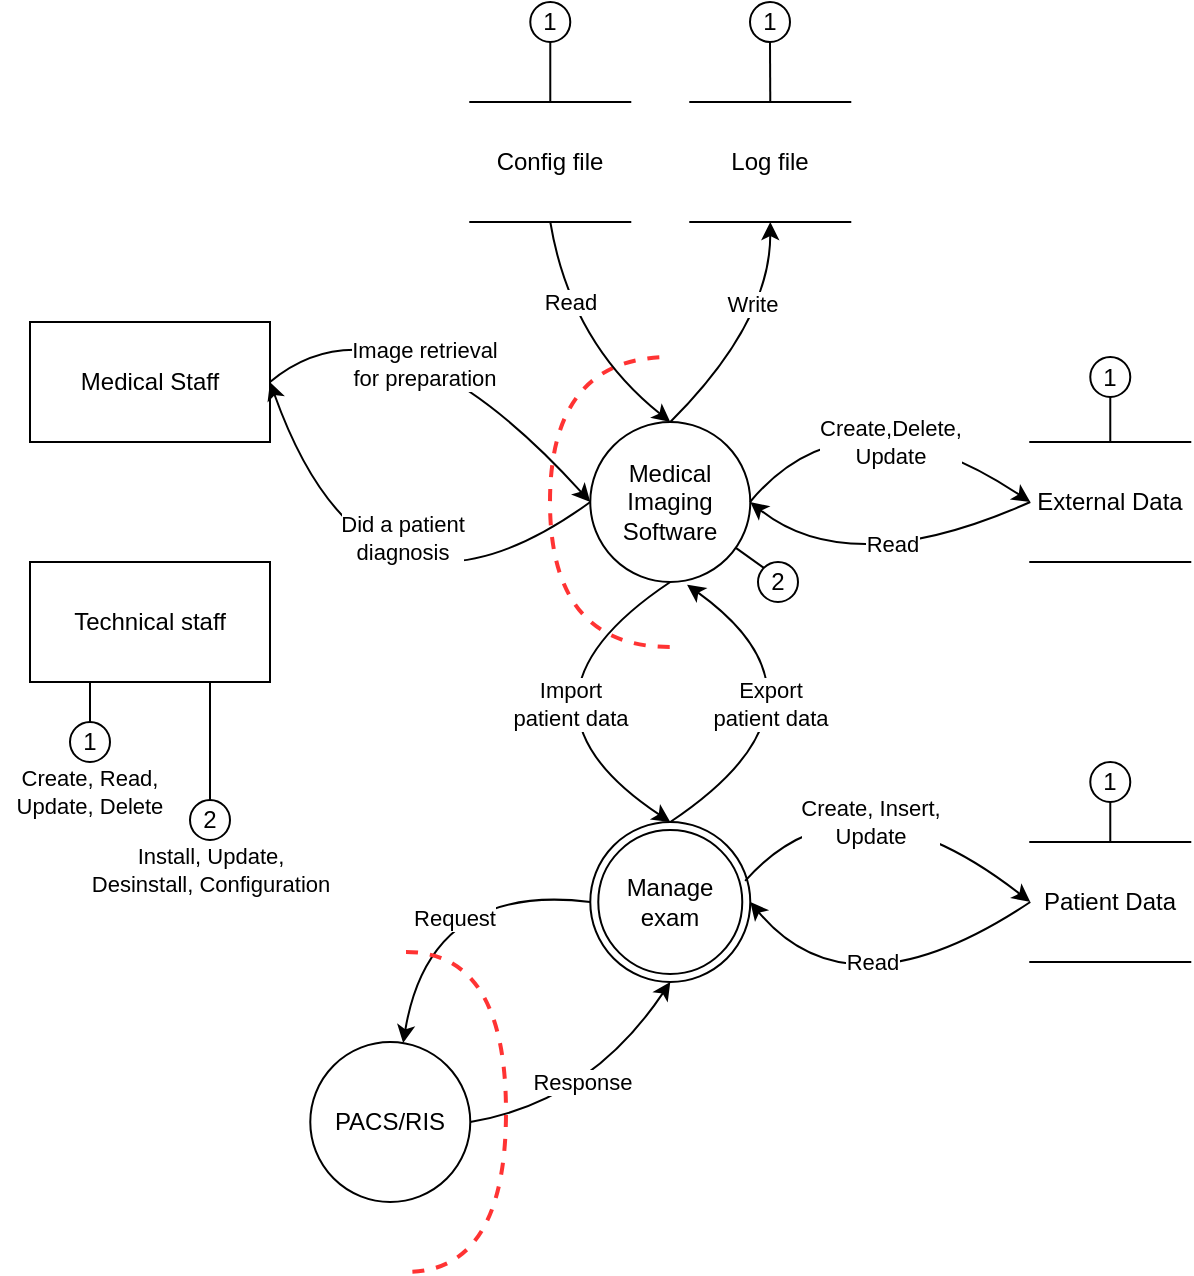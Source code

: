 <mxfile version="16.2.2" type="device"><diagram id="x6ynfH4CNPTltOHREasq" name="Page-1"><mxGraphModel dx="1038" dy="631" grid="1" gridSize="10" guides="1" tooltips="1" connect="1" arrows="1" fold="1" page="1" pageScale="1" pageWidth="827" pageHeight="1169" math="0" shadow="0"><root><mxCell id="0"/><mxCell id="1" parent="0"/><mxCell id="pcxA-BG9Yg7rrHiuBLC9-1" value="Medical Staff" style="rounded=0;whiteSpace=wrap;html=1;" vertex="1" parent="1"><mxGeometry x="132" y="190" width="120" height="60" as="geometry"/></mxCell><mxCell id="pcxA-BG9Yg7rrHiuBLC9-2" value="Technical staff" style="rounded=0;whiteSpace=wrap;html=1;" vertex="1" parent="1"><mxGeometry x="132" y="310" width="120" height="60" as="geometry"/></mxCell><mxCell id="pcxA-BG9Yg7rrHiuBLC9-4" value="Medical&lt;br&gt;Imaging&lt;br&gt;Software" style="ellipse;whiteSpace=wrap;html=1;aspect=fixed;" vertex="1" parent="1"><mxGeometry x="412.14" y="240" width="80" height="80" as="geometry"/></mxCell><mxCell id="pcxA-BG9Yg7rrHiuBLC9-6" value="Manage&lt;br&gt;exam" style="ellipse;shape=doubleEllipse;whiteSpace=wrap;html=1;aspect=fixed;" vertex="1" parent="1"><mxGeometry x="412.14" y="440" width="80" height="80" as="geometry"/></mxCell><mxCell id="pcxA-BG9Yg7rrHiuBLC9-8" value="Patient Data" style="shape=partialRectangle;whiteSpace=wrap;html=1;left=0;right=0;fillColor=none;" vertex="1" parent="1"><mxGeometry x="632.14" y="450" width="80" height="60" as="geometry"/></mxCell><mxCell id="pcxA-BG9Yg7rrHiuBLC9-11" value="" style="endArrow=classic;html=1;fontColor=#FF3333;rounded=0;curved=1;exitX=0;exitY=0.5;exitDx=0;exitDy=0;entryX=1;entryY=0.5;entryDx=0;entryDy=0;" edge="1" parent="1" source="pcxA-BG9Yg7rrHiuBLC9-4" target="pcxA-BG9Yg7rrHiuBLC9-1"><mxGeometry width="50" height="50" relative="1" as="geometry"><mxPoint x="392" y="370" as="sourcePoint"/><mxPoint x="442" y="320" as="targetPoint"/><Array as="points"><mxPoint x="302" y="360"/></Array></mxGeometry></mxCell><mxCell id="pcxA-BG9Yg7rrHiuBLC9-12" value="Did a patient &lt;br&gt;diagnosis" style="edgeLabel;html=1;align=center;verticalAlign=middle;resizable=0;points=[];" vertex="1" connectable="0" parent="pcxA-BG9Yg7rrHiuBLC9-11"><mxGeometry x="0.206" y="-14" relative="1" as="geometry"><mxPoint x="14" y="-24" as="offset"/></mxGeometry></mxCell><mxCell id="pcxA-BG9Yg7rrHiuBLC9-13" value="" style="endArrow=none;html=1;fontColor=#FF3333;rounded=0;curved=1;entryX=1;entryY=0.5;entryDx=0;entryDy=0;exitX=0;exitY=0.5;exitDx=0;exitDy=0;startArrow=classic;startFill=1;endFill=0;" edge="1" parent="1" source="pcxA-BG9Yg7rrHiuBLC9-4" target="pcxA-BG9Yg7rrHiuBLC9-1"><mxGeometry width="50" height="50" relative="1" as="geometry"><mxPoint x="392" y="350" as="sourcePoint"/><mxPoint x="442" y="300" as="targetPoint"/><Array as="points"><mxPoint x="312" y="170"/></Array></mxGeometry></mxCell><mxCell id="pcxA-BG9Yg7rrHiuBLC9-14" value="Image retrieval&lt;br&gt;for preparation" style="edgeLabel;html=1;align=center;verticalAlign=middle;resizable=0;points=[];" vertex="1" connectable="0" parent="pcxA-BG9Yg7rrHiuBLC9-13"><mxGeometry x="0.354" y="16" relative="1" as="geometry"><mxPoint x="10" y="25" as="offset"/></mxGeometry></mxCell><mxCell id="pcxA-BG9Yg7rrHiuBLC9-15" value="" style="shape=requiredInterface;html=1;verticalLabelPosition=bottom;dashed=1;strokeColor=#FF3333;strokeWidth=2;fillColor=none;fontColor=#FF3333;align=left;direction=west;" vertex="1" parent="1"><mxGeometry x="392" y="207.5" width="59.86" height="145" as="geometry"/></mxCell><mxCell id="pcxA-BG9Yg7rrHiuBLC9-16" value="" style="endArrow=classic;html=1;fontColor=#FF3333;rounded=0;curved=1;exitX=0.5;exitY=0;exitDx=0;exitDy=0;entryX=0.605;entryY=1.017;entryDx=0;entryDy=0;entryPerimeter=0;" edge="1" parent="1" source="pcxA-BG9Yg7rrHiuBLC9-6" target="pcxA-BG9Yg7rrHiuBLC9-4"><mxGeometry width="50" height="50" relative="1" as="geometry"><mxPoint x="482.14" y="410" as="sourcePoint"/><mxPoint x="532.14" y="360" as="targetPoint"/><Array as="points"><mxPoint x="542" y="380"/></Array></mxGeometry></mxCell><mxCell id="pcxA-BG9Yg7rrHiuBLC9-41" value="Export &lt;br&gt;patient data" style="edgeLabel;html=1;align=center;verticalAlign=middle;resizable=0;points=[];" vertex="1" connectable="0" parent="pcxA-BG9Yg7rrHiuBLC9-16"><mxGeometry x="0.178" y="12" relative="1" as="geometry"><mxPoint x="-21" as="offset"/></mxGeometry></mxCell><mxCell id="pcxA-BG9Yg7rrHiuBLC9-17" value="" style="endArrow=classic;html=1;fontColor=#FF3333;rounded=0;curved=1;entryX=0;entryY=0.5;entryDx=0;entryDy=0;exitX=0.968;exitY=0.368;exitDx=0;exitDy=0;exitPerimeter=0;" edge="1" parent="1" source="pcxA-BG9Yg7rrHiuBLC9-6" target="pcxA-BG9Yg7rrHiuBLC9-8"><mxGeometry width="50" height="50" relative="1" as="geometry"><mxPoint x="492.14" y="480" as="sourcePoint"/><mxPoint x="532.14" y="530" as="targetPoint"/><Array as="points"><mxPoint x="542.14" y="410"/></Array></mxGeometry></mxCell><mxCell id="pcxA-BG9Yg7rrHiuBLC9-18" value="Create, Insert, &lt;br&gt;Update" style="edgeLabel;html=1;align=center;verticalAlign=middle;resizable=0;points=[];" vertex="1" connectable="0" parent="pcxA-BG9Yg7rrHiuBLC9-17"><mxGeometry x="0.175" y="-19" relative="1" as="geometry"><mxPoint x="-6" y="-6" as="offset"/></mxGeometry></mxCell><mxCell id="pcxA-BG9Yg7rrHiuBLC9-20" value="" style="endArrow=classic;html=1;fontColor=#FF3333;rounded=0;curved=1;exitX=0;exitY=0.5;exitDx=0;exitDy=0;entryX=1;entryY=0.5;entryDx=0;entryDy=0;" edge="1" parent="1" source="pcxA-BG9Yg7rrHiuBLC9-8" target="pcxA-BG9Yg7rrHiuBLC9-6"><mxGeometry width="50" height="50" relative="1" as="geometry"><mxPoint x="482.14" y="610" as="sourcePoint"/><mxPoint x="492.14" y="480" as="targetPoint"/><Array as="points"><mxPoint x="542.14" y="540"/></Array></mxGeometry></mxCell><mxCell id="pcxA-BG9Yg7rrHiuBLC9-21" value="Read" style="edgeLabel;html=1;align=center;verticalAlign=middle;resizable=0;points=[];" vertex="1" connectable="0" parent="pcxA-BG9Yg7rrHiuBLC9-20"><mxGeometry x="-0.322" y="-17" relative="1" as="geometry"><mxPoint x="-18" y="9" as="offset"/></mxGeometry></mxCell><mxCell id="pcxA-BG9Yg7rrHiuBLC9-22" value="Config file" style="shape=partialRectangle;whiteSpace=wrap;html=1;left=0;right=0;fillColor=none;" vertex="1" parent="1"><mxGeometry x="352.14" y="80" width="80" height="60" as="geometry"/></mxCell><mxCell id="pcxA-BG9Yg7rrHiuBLC9-23" value="Log file" style="shape=partialRectangle;whiteSpace=wrap;html=1;left=0;right=0;fillColor=none;" vertex="1" parent="1"><mxGeometry x="462.14" y="80" width="80" height="60" as="geometry"/></mxCell><mxCell id="pcxA-BG9Yg7rrHiuBLC9-24" value="" style="endArrow=classic;html=1;fontColor=#FF3333;rounded=0;curved=1;entryX=0.5;entryY=1;entryDx=0;entryDy=0;exitX=0.5;exitY=0;exitDx=0;exitDy=0;" edge="1" parent="1" source="pcxA-BG9Yg7rrHiuBLC9-4" target="pcxA-BG9Yg7rrHiuBLC9-23"><mxGeometry width="50" height="50" relative="1" as="geometry"><mxPoint x="482.14" y="380" as="sourcePoint"/><mxPoint x="532.14" y="330" as="targetPoint"/><Array as="points"><mxPoint x="502.14" y="190"/></Array></mxGeometry></mxCell><mxCell id="pcxA-BG9Yg7rrHiuBLC9-26" value="Write" style="edgeLabel;html=1;align=center;verticalAlign=middle;resizable=0;points=[];" vertex="1" connectable="0" parent="pcxA-BG9Yg7rrHiuBLC9-24"><mxGeometry x="0.026" y="8" relative="1" as="geometry"><mxPoint x="2" y="-10" as="offset"/></mxGeometry></mxCell><mxCell id="pcxA-BG9Yg7rrHiuBLC9-25" value="" style="endArrow=classic;html=1;fontColor=#FF3333;rounded=0;curved=1;entryX=0.5;entryY=0;entryDx=0;entryDy=0;exitX=0.5;exitY=1;exitDx=0;exitDy=0;" edge="1" parent="1" source="pcxA-BG9Yg7rrHiuBLC9-22" target="pcxA-BG9Yg7rrHiuBLC9-4"><mxGeometry width="50" height="50" relative="1" as="geometry"><mxPoint x="442.14" y="170" as="sourcePoint"/><mxPoint x="532.14" y="330" as="targetPoint"/><Array as="points"><mxPoint x="402.14" y="200"/></Array></mxGeometry></mxCell><mxCell id="pcxA-BG9Yg7rrHiuBLC9-27" value="Read" style="edgeLabel;html=1;align=center;verticalAlign=middle;resizable=0;points=[];" vertex="1" connectable="0" parent="pcxA-BG9Yg7rrHiuBLC9-25"><mxGeometry x="-0.051" y="-8" relative="1" as="geometry"><mxPoint x="8" y="-20" as="offset"/></mxGeometry></mxCell><mxCell id="pcxA-BG9Yg7rrHiuBLC9-28" value="" style="endArrow=classic;html=1;fontColor=#FF3333;rounded=0;curved=1;exitX=0.5;exitY=1;exitDx=0;exitDy=0;entryX=0.5;entryY=0;entryDx=0;entryDy=0;" edge="1" parent="1" source="pcxA-BG9Yg7rrHiuBLC9-4" target="pcxA-BG9Yg7rrHiuBLC9-6"><mxGeometry width="50" height="50" relative="1" as="geometry"><mxPoint x="482.14" y="370" as="sourcePoint"/><mxPoint x="532.14" y="320" as="targetPoint"/><Array as="points"><mxPoint x="362" y="380"/></Array></mxGeometry></mxCell><mxCell id="pcxA-BG9Yg7rrHiuBLC9-40" value="Import &lt;br&gt;patient data" style="edgeLabel;html=1;align=center;verticalAlign=middle;resizable=0;points=[];" vertex="1" connectable="0" parent="pcxA-BG9Yg7rrHiuBLC9-28"><mxGeometry x="-0.194" y="15" relative="1" as="geometry"><mxPoint x="14" as="offset"/></mxGeometry></mxCell><mxCell id="pcxA-BG9Yg7rrHiuBLC9-29" value="External Data" style="shape=partialRectangle;whiteSpace=wrap;html=1;left=0;right=0;fillColor=none;" vertex="1" parent="1"><mxGeometry x="632.14" y="250" width="80" height="60" as="geometry"/></mxCell><mxCell id="pcxA-BG9Yg7rrHiuBLC9-30" value="" style="endArrow=classic;html=1;fontColor=#FF3333;rounded=0;curved=1;entryX=0;entryY=0.5;entryDx=0;entryDy=0;" edge="1" parent="1" target="pcxA-BG9Yg7rrHiuBLC9-29"><mxGeometry width="50" height="50" relative="1" as="geometry"><mxPoint x="492" y="280" as="sourcePoint"/><mxPoint x="532" y="110" as="targetPoint"/><Array as="points"><mxPoint x="542" y="220"/></Array></mxGeometry></mxCell><mxCell id="pcxA-BG9Yg7rrHiuBLC9-33" value="Create,Delete,&lt;br&gt;Update" style="edgeLabel;html=1;align=center;verticalAlign=middle;resizable=0;points=[];" vertex="1" connectable="0" parent="pcxA-BG9Yg7rrHiuBLC9-30"><mxGeometry x="0.094" y="-15" relative="1" as="geometry"><mxPoint x="8" y="4" as="offset"/></mxGeometry></mxCell><mxCell id="pcxA-BG9Yg7rrHiuBLC9-31" value="" style="endArrow=classic;html=1;fontColor=#FF3333;rounded=0;curved=1;exitX=0;exitY=0.5;exitDx=0;exitDy=0;entryX=1;entryY=0.5;entryDx=0;entryDy=0;" edge="1" parent="1" source="pcxA-BG9Yg7rrHiuBLC9-29" target="pcxA-BG9Yg7rrHiuBLC9-4"><mxGeometry width="50" height="50" relative="1" as="geometry"><mxPoint x="632.28" y="290" as="sourcePoint"/><mxPoint x="492.14" y="290" as="targetPoint"/><Array as="points"><mxPoint x="542.14" y="320"/></Array></mxGeometry></mxCell><mxCell id="pcxA-BG9Yg7rrHiuBLC9-32" value="Read" style="edgeLabel;html=1;align=center;verticalAlign=middle;resizable=0;points=[];" vertex="1" connectable="0" parent="pcxA-BG9Yg7rrHiuBLC9-31"><mxGeometry x="0.006" y="-13" relative="1" as="geometry"><mxPoint x="10" as="offset"/></mxGeometry></mxCell><mxCell id="pcxA-BG9Yg7rrHiuBLC9-34" value="PACS/RIS" style="ellipse;whiteSpace=wrap;html=1;aspect=fixed;" vertex="1" parent="1"><mxGeometry x="272.14" y="550" width="80" height="80" as="geometry"/></mxCell><mxCell id="pcxA-BG9Yg7rrHiuBLC9-35" value="" style="endArrow=classic;html=1;fontColor=#FF3333;rounded=0;curved=1;exitX=0;exitY=0.5;exitDx=0;exitDy=0;" edge="1" parent="1" source="pcxA-BG9Yg7rrHiuBLC9-6" target="pcxA-BG9Yg7rrHiuBLC9-34"><mxGeometry width="50" height="50" relative="1" as="geometry"><mxPoint x="432" y="370" as="sourcePoint"/><mxPoint x="482" y="320" as="targetPoint"/><Array as="points"><mxPoint x="332" y="470"/></Array></mxGeometry></mxCell><mxCell id="pcxA-BG9Yg7rrHiuBLC9-37" value="Request" style="edgeLabel;html=1;align=center;verticalAlign=middle;resizable=0;points=[];" vertex="1" connectable="0" parent="pcxA-BG9Yg7rrHiuBLC9-35"><mxGeometry x="-0.18" y="16" relative="1" as="geometry"><mxPoint as="offset"/></mxGeometry></mxCell><mxCell id="pcxA-BG9Yg7rrHiuBLC9-36" value="" style="endArrow=classic;html=1;fontColor=#FF3333;rounded=0;curved=1;exitX=1;exitY=0.5;exitDx=0;exitDy=0;entryX=0.5;entryY=1;entryDx=0;entryDy=0;" edge="1" parent="1" source="pcxA-BG9Yg7rrHiuBLC9-34" target="pcxA-BG9Yg7rrHiuBLC9-6"><mxGeometry width="50" height="50" relative="1" as="geometry"><mxPoint x="432" y="370" as="sourcePoint"/><mxPoint x="482" y="320" as="targetPoint"/><Array as="points"><mxPoint x="412" y="580"/></Array></mxGeometry></mxCell><mxCell id="pcxA-BG9Yg7rrHiuBLC9-38" value="Response" style="edgeLabel;html=1;align=center;verticalAlign=middle;resizable=0;points=[];" vertex="1" connectable="0" parent="pcxA-BG9Yg7rrHiuBLC9-36"><mxGeometry x="-0.119" y="11" relative="1" as="geometry"><mxPoint as="offset"/></mxGeometry></mxCell><mxCell id="pcxA-BG9Yg7rrHiuBLC9-39" value="" style="shape=requiredInterface;html=1;verticalLabelPosition=bottom;dashed=1;strokeColor=#FF3333;strokeWidth=2;fillColor=none;fontColor=#FF3333;align=left;" vertex="1" parent="1"><mxGeometry x="320" y="505" width="50" height="160" as="geometry"/></mxCell><mxCell id="pcxA-BG9Yg7rrHiuBLC9-42" value="1" style="ellipse;whiteSpace=wrap;html=1;aspect=fixed;" vertex="1" parent="1"><mxGeometry x="382.14" y="30" width="20" height="20" as="geometry"/></mxCell><mxCell id="pcxA-BG9Yg7rrHiuBLC9-44" value="1" style="ellipse;whiteSpace=wrap;html=1;aspect=fixed;" vertex="1" parent="1"><mxGeometry x="492" y="30" width="20" height="20" as="geometry"/></mxCell><mxCell id="pcxA-BG9Yg7rrHiuBLC9-45" value="1" style="ellipse;whiteSpace=wrap;html=1;aspect=fixed;" vertex="1" parent="1"><mxGeometry x="662.14" y="207.5" width="20" height="20" as="geometry"/></mxCell><mxCell id="pcxA-BG9Yg7rrHiuBLC9-46" value="1" style="ellipse;whiteSpace=wrap;html=1;aspect=fixed;" vertex="1" parent="1"><mxGeometry x="662.14" y="410" width="20" height="20" as="geometry"/></mxCell><mxCell id="pcxA-BG9Yg7rrHiuBLC9-47" value="1" style="ellipse;whiteSpace=wrap;html=1;aspect=fixed;" vertex="1" parent="1"><mxGeometry x="152" y="390" width="20" height="20" as="geometry"/></mxCell><mxCell id="pcxA-BG9Yg7rrHiuBLC9-48" value="2" style="ellipse;whiteSpace=wrap;html=1;aspect=fixed;" vertex="1" parent="1"><mxGeometry x="496" y="310" width="20" height="20" as="geometry"/></mxCell><mxCell id="pcxA-BG9Yg7rrHiuBLC9-49" value="" style="endArrow=none;html=1;rounded=0;curved=1;entryX=0.5;entryY=1;entryDx=0;entryDy=0;exitX=0.5;exitY=0;exitDx=0;exitDy=0;" edge="1" parent="1" source="pcxA-BG9Yg7rrHiuBLC9-22" target="pcxA-BG9Yg7rrHiuBLC9-42"><mxGeometry width="50" height="50" relative="1" as="geometry"><mxPoint x="412" y="300" as="sourcePoint"/><mxPoint x="462" y="250" as="targetPoint"/></mxGeometry></mxCell><mxCell id="pcxA-BG9Yg7rrHiuBLC9-50" value="" style="endArrow=none;html=1;rounded=0;curved=1;entryX=0.5;entryY=1;entryDx=0;entryDy=0;exitX=0.5;exitY=0;exitDx=0;exitDy=0;" edge="1" parent="1" source="pcxA-BG9Yg7rrHiuBLC9-23" target="pcxA-BG9Yg7rrHiuBLC9-44"><mxGeometry width="50" height="50" relative="1" as="geometry"><mxPoint x="402.14" y="90" as="sourcePoint"/><mxPoint x="402.14" y="60" as="targetPoint"/></mxGeometry></mxCell><mxCell id="pcxA-BG9Yg7rrHiuBLC9-51" value="" style="endArrow=none;html=1;rounded=0;curved=1;entryX=0.5;entryY=1;entryDx=0;entryDy=0;exitX=0.5;exitY=0;exitDx=0;exitDy=0;" edge="1" parent="1" source="pcxA-BG9Yg7rrHiuBLC9-29" target="pcxA-BG9Yg7rrHiuBLC9-45"><mxGeometry width="50" height="50" relative="1" as="geometry"><mxPoint x="412.14" y="100" as="sourcePoint"/><mxPoint x="412.14" y="70" as="targetPoint"/></mxGeometry></mxCell><mxCell id="pcxA-BG9Yg7rrHiuBLC9-52" value="" style="endArrow=none;html=1;rounded=0;curved=1;entryX=0.5;entryY=1;entryDx=0;entryDy=0;exitX=0.5;exitY=0;exitDx=0;exitDy=0;" edge="1" parent="1" source="pcxA-BG9Yg7rrHiuBLC9-8" target="pcxA-BG9Yg7rrHiuBLC9-46"><mxGeometry width="50" height="50" relative="1" as="geometry"><mxPoint x="412" y="300" as="sourcePoint"/><mxPoint x="462" y="250" as="targetPoint"/></mxGeometry></mxCell><mxCell id="pcxA-BG9Yg7rrHiuBLC9-53" value="" style="endArrow=none;html=1;rounded=0;curved=1;entryX=0.25;entryY=1;entryDx=0;entryDy=0;exitX=0.5;exitY=0;exitDx=0;exitDy=0;" edge="1" parent="1" source="pcxA-BG9Yg7rrHiuBLC9-47" target="pcxA-BG9Yg7rrHiuBLC9-2"><mxGeometry width="50" height="50" relative="1" as="geometry"><mxPoint x="147" y="437" as="sourcePoint"/><mxPoint x="147" y="400" as="targetPoint"/></mxGeometry></mxCell><mxCell id="pcxA-BG9Yg7rrHiuBLC9-54" value="" style="endArrow=none;html=1;rounded=0;curved=1;exitX=0;exitY=0;exitDx=0;exitDy=0;" edge="1" parent="1" source="pcxA-BG9Yg7rrHiuBLC9-48" target="pcxA-BG9Yg7rrHiuBLC9-4"><mxGeometry width="50" height="50" relative="1" as="geometry"><mxPoint x="412" y="400" as="sourcePoint"/><mxPoint x="462" y="350" as="targetPoint"/></mxGeometry></mxCell><mxCell id="pcxA-BG9Yg7rrHiuBLC9-56" value="2" style="ellipse;whiteSpace=wrap;html=1;aspect=fixed;" vertex="1" parent="1"><mxGeometry x="212" y="429" width="20" height="20" as="geometry"/></mxCell><mxCell id="pcxA-BG9Yg7rrHiuBLC9-57" value="" style="endArrow=none;html=1;rounded=0;curved=1;entryX=0.75;entryY=1;entryDx=0;entryDy=0;exitX=0.5;exitY=0;exitDx=0;exitDy=0;" edge="1" parent="1" source="pcxA-BG9Yg7rrHiuBLC9-56" target="pcxA-BG9Yg7rrHiuBLC9-2"><mxGeometry width="50" height="50" relative="1" as="geometry"><mxPoint x="238" y="437" as="sourcePoint"/><mxPoint x="238" y="400" as="targetPoint"/></mxGeometry></mxCell><mxCell id="pcxA-BG9Yg7rrHiuBLC9-63" value="Install, Update,&lt;br&gt;Desinstall,&amp;nbsp;Configuration" style="edgeLabel;html=1;align=center;verticalAlign=middle;resizable=0;points=[];" vertex="1" connectable="0" parent="pcxA-BG9Yg7rrHiuBLC9-57"><mxGeometry x="0.428" y="-1" relative="1" as="geometry"><mxPoint x="-1" y="77" as="offset"/></mxGeometry></mxCell><mxCell id="pcxA-BG9Yg7rrHiuBLC9-58" value="Create, Read, Update, Delete" style="text;html=1;strokeColor=none;fillColor=none;align=center;verticalAlign=middle;whiteSpace=wrap;rounded=0;fontSize=11;" vertex="1" parent="1"><mxGeometry x="117" y="410" width="90" height="30" as="geometry"/></mxCell></root></mxGraphModel></diagram></mxfile>